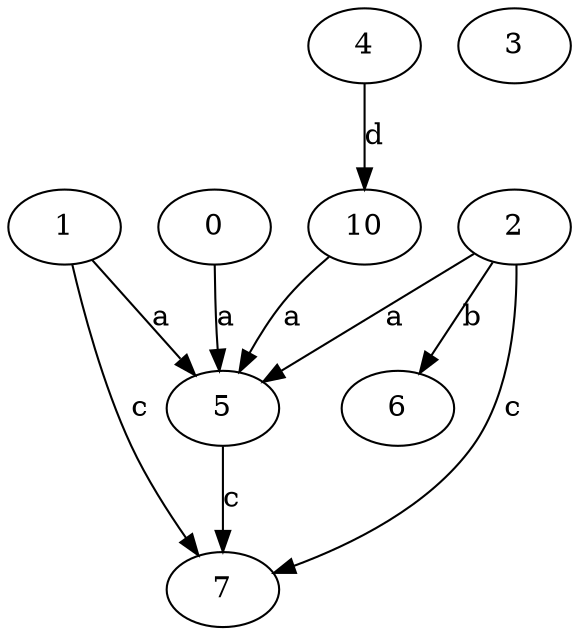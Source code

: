 strict digraph  {
0;
3;
4;
5;
1;
6;
2;
7;
10;
0 -> 5  [label=a];
4 -> 10  [label=d];
5 -> 7  [label=c];
1 -> 5  [label=a];
1 -> 7  [label=c];
2 -> 5  [label=a];
2 -> 6  [label=b];
2 -> 7  [label=c];
10 -> 5  [label=a];
}
